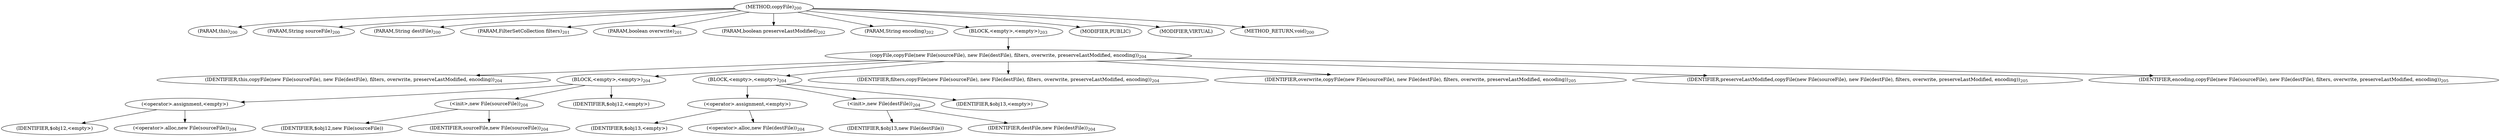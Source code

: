 digraph "copyFile" {  
"329" [label = <(METHOD,copyFile)<SUB>200</SUB>> ]
"16" [label = <(PARAM,this)<SUB>200</SUB>> ]
"330" [label = <(PARAM,String sourceFile)<SUB>200</SUB>> ]
"331" [label = <(PARAM,String destFile)<SUB>200</SUB>> ]
"332" [label = <(PARAM,FilterSetCollection filters)<SUB>201</SUB>> ]
"333" [label = <(PARAM,boolean overwrite)<SUB>201</SUB>> ]
"334" [label = <(PARAM,boolean preserveLastModified)<SUB>202</SUB>> ]
"335" [label = <(PARAM,String encoding)<SUB>202</SUB>> ]
"336" [label = <(BLOCK,&lt;empty&gt;,&lt;empty&gt;)<SUB>203</SUB>> ]
"337" [label = <(copyFile,copyFile(new File(sourceFile), new File(destFile), filters, overwrite, preserveLastModified, encoding))<SUB>204</SUB>> ]
"15" [label = <(IDENTIFIER,this,copyFile(new File(sourceFile), new File(destFile), filters, overwrite, preserveLastModified, encoding))<SUB>204</SUB>> ]
"338" [label = <(BLOCK,&lt;empty&gt;,&lt;empty&gt;)<SUB>204</SUB>> ]
"339" [label = <(&lt;operator&gt;.assignment,&lt;empty&gt;)> ]
"340" [label = <(IDENTIFIER,$obj12,&lt;empty&gt;)> ]
"341" [label = <(&lt;operator&gt;.alloc,new File(sourceFile))<SUB>204</SUB>> ]
"342" [label = <(&lt;init&gt;,new File(sourceFile))<SUB>204</SUB>> ]
"343" [label = <(IDENTIFIER,$obj12,new File(sourceFile))> ]
"344" [label = <(IDENTIFIER,sourceFile,new File(sourceFile))<SUB>204</SUB>> ]
"345" [label = <(IDENTIFIER,$obj12,&lt;empty&gt;)> ]
"346" [label = <(BLOCK,&lt;empty&gt;,&lt;empty&gt;)<SUB>204</SUB>> ]
"347" [label = <(&lt;operator&gt;.assignment,&lt;empty&gt;)> ]
"348" [label = <(IDENTIFIER,$obj13,&lt;empty&gt;)> ]
"349" [label = <(&lt;operator&gt;.alloc,new File(destFile))<SUB>204</SUB>> ]
"350" [label = <(&lt;init&gt;,new File(destFile))<SUB>204</SUB>> ]
"351" [label = <(IDENTIFIER,$obj13,new File(destFile))> ]
"352" [label = <(IDENTIFIER,destFile,new File(destFile))<SUB>204</SUB>> ]
"353" [label = <(IDENTIFIER,$obj13,&lt;empty&gt;)> ]
"354" [label = <(IDENTIFIER,filters,copyFile(new File(sourceFile), new File(destFile), filters, overwrite, preserveLastModified, encoding))<SUB>204</SUB>> ]
"355" [label = <(IDENTIFIER,overwrite,copyFile(new File(sourceFile), new File(destFile), filters, overwrite, preserveLastModified, encoding))<SUB>205</SUB>> ]
"356" [label = <(IDENTIFIER,preserveLastModified,copyFile(new File(sourceFile), new File(destFile), filters, overwrite, preserveLastModified, encoding))<SUB>205</SUB>> ]
"357" [label = <(IDENTIFIER,encoding,copyFile(new File(sourceFile), new File(destFile), filters, overwrite, preserveLastModified, encoding))<SUB>205</SUB>> ]
"358" [label = <(MODIFIER,PUBLIC)> ]
"359" [label = <(MODIFIER,VIRTUAL)> ]
"360" [label = <(METHOD_RETURN,void)<SUB>200</SUB>> ]
  "329" -> "16" 
  "329" -> "330" 
  "329" -> "331" 
  "329" -> "332" 
  "329" -> "333" 
  "329" -> "334" 
  "329" -> "335" 
  "329" -> "336" 
  "329" -> "358" 
  "329" -> "359" 
  "329" -> "360" 
  "336" -> "337" 
  "337" -> "15" 
  "337" -> "338" 
  "337" -> "346" 
  "337" -> "354" 
  "337" -> "355" 
  "337" -> "356" 
  "337" -> "357" 
  "338" -> "339" 
  "338" -> "342" 
  "338" -> "345" 
  "339" -> "340" 
  "339" -> "341" 
  "342" -> "343" 
  "342" -> "344" 
  "346" -> "347" 
  "346" -> "350" 
  "346" -> "353" 
  "347" -> "348" 
  "347" -> "349" 
  "350" -> "351" 
  "350" -> "352" 
}
